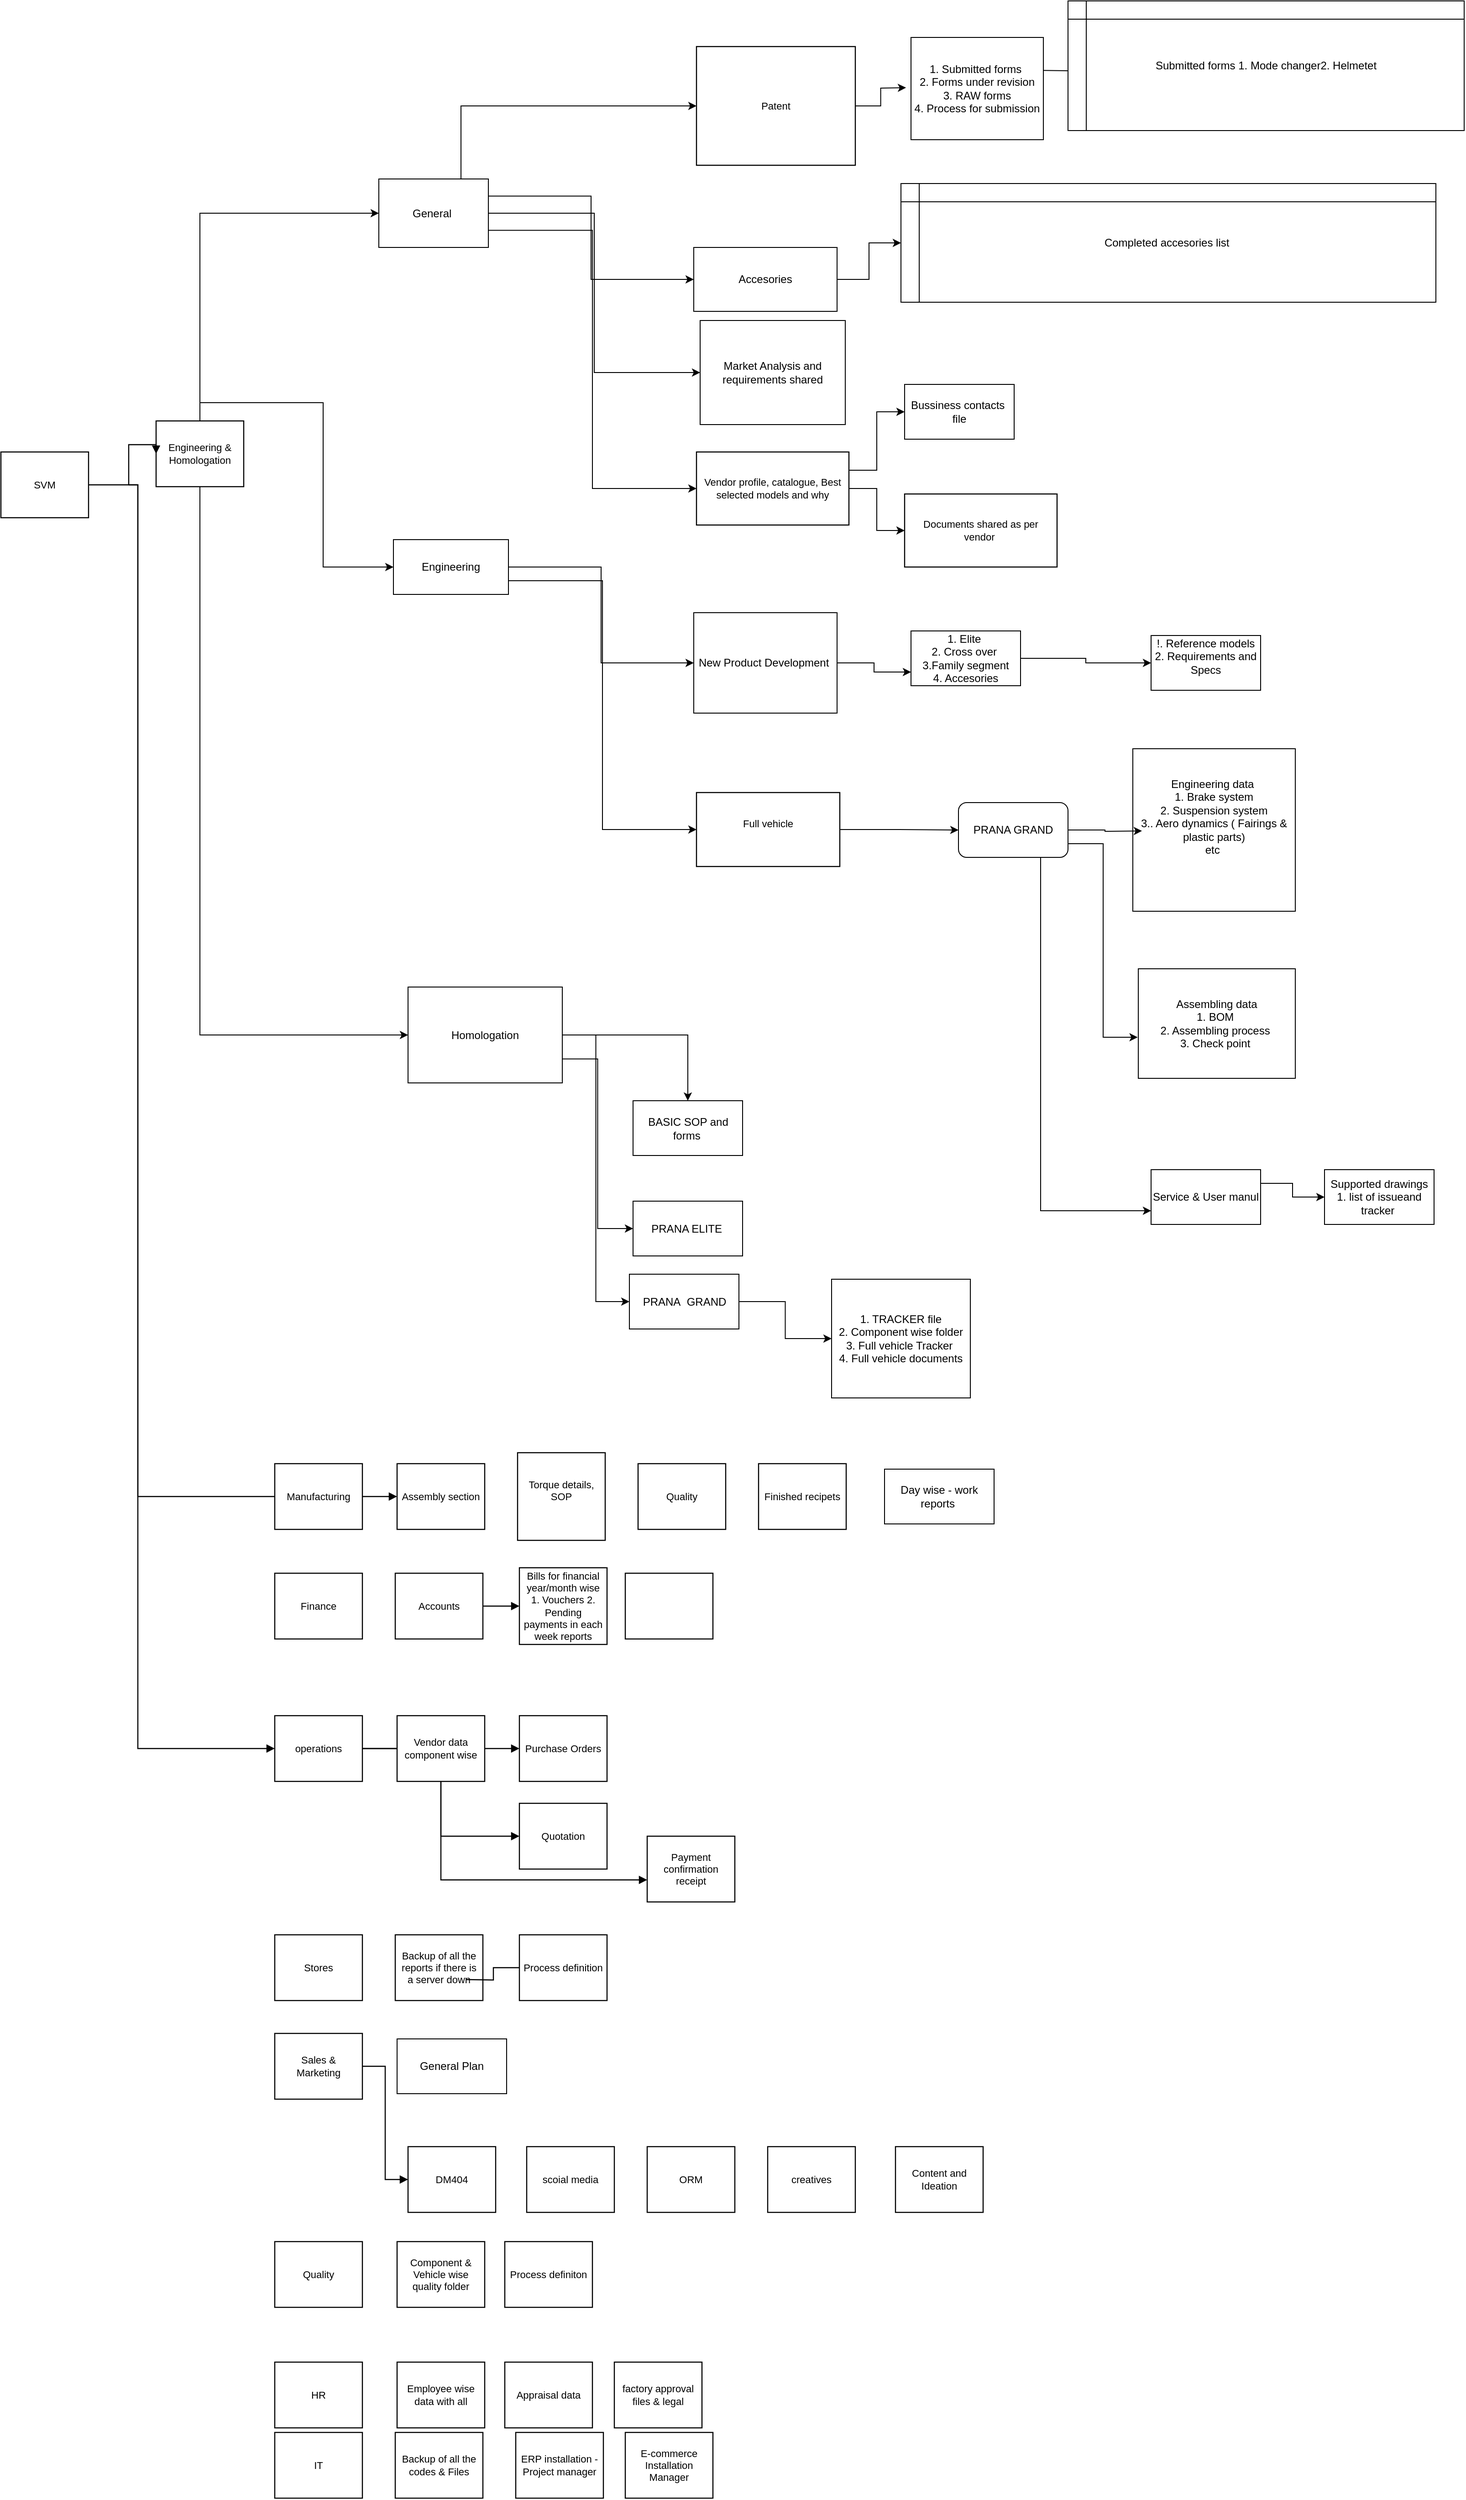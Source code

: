 <mxfile version="12.9.10" type="github" pages="2">
  <diagram id="vx01uoFtrj__LdfE2VaE" name="File tree arrangement ">
    <mxGraphModel dx="2607" dy="2462" grid="1" gridSize="10" guides="1" tooltips="1" connect="1" arrows="1" fold="1" page="1" pageScale="1" pageWidth="827" pageHeight="1169" math="0" shadow="0">
      <root>
        <mxCell id="0" />
        <mxCell id="1" parent="0" />
        <mxCell id="1bapABZ5rgCXsiwJLi8P-3" value="SVM&lt;br&gt;" style="html=1;whiteSpace=wrap;;fontSize=11;fontColor=#000000;spacing=5;strokeOpacity=100;strokeWidth=1.2;" parent="1" vertex="1">
          <mxGeometry x="20" y="144" width="96" height="72" as="geometry" />
        </mxCell>
        <mxCell id="1bapABZ5rgCXsiwJLi8P-94" style="edgeStyle=orthogonalEdgeStyle;rounded=0;orthogonalLoop=1;jettySize=auto;html=1;exitX=0.5;exitY=1;exitDx=0;exitDy=0;entryX=0;entryY=0.5;entryDx=0;entryDy=0;" parent="1" source="1bapABZ5rgCXsiwJLi8P-4" target="1bapABZ5rgCXsiwJLi8P-92" edge="1">
          <mxGeometry relative="1" as="geometry" />
        </mxCell>
        <mxCell id="1bapABZ5rgCXsiwJLi8P-119" style="edgeStyle=orthogonalEdgeStyle;rounded=0;orthogonalLoop=1;jettySize=auto;html=1;exitX=0.25;exitY=0;exitDx=0;exitDy=0;entryX=0;entryY=0.5;entryDx=0;entryDy=0;" parent="1" source="1bapABZ5rgCXsiwJLi8P-4" target="1bapABZ5rgCXsiwJLi8P-116" edge="1">
          <mxGeometry relative="1" as="geometry">
            <mxPoint x="214" y="40" as="targetPoint" />
            <Array as="points">
              <mxPoint x="238" y="110" />
              <mxPoint x="238" y="90" />
              <mxPoint x="373" y="90" />
              <mxPoint x="373" y="270" />
            </Array>
          </mxGeometry>
        </mxCell>
        <mxCell id="1bapABZ5rgCXsiwJLi8P-127" style="edgeStyle=orthogonalEdgeStyle;rounded=0;orthogonalLoop=1;jettySize=auto;html=1;exitX=0.5;exitY=0;exitDx=0;exitDy=0;entryX=0;entryY=0.5;entryDx=0;entryDy=0;" parent="1" source="1bapABZ5rgCXsiwJLi8P-4" target="1bapABZ5rgCXsiwJLi8P-115" edge="1">
          <mxGeometry relative="1" as="geometry" />
        </mxCell>
        <mxCell id="1bapABZ5rgCXsiwJLi8P-4" value="Engineering &amp; Homologation" style="html=1;whiteSpace=wrap;;fontSize=11;fontColor=#000000;spacing=5;strokeOpacity=100;strokeWidth=1.2;" parent="1" vertex="1">
          <mxGeometry x="190" y="110" width="96" height="72" as="geometry" />
        </mxCell>
        <mxCell id="1bapABZ5rgCXsiwJLi8P-5" value="Assembly section" style="html=1;whiteSpace=wrap;;fontSize=11;fontColor=#000000;spacing=5;strokeOpacity=100;strokeWidth=1.2;" parent="1" vertex="1">
          <mxGeometry x="454" y="1252" width="96" height="72" as="geometry" />
        </mxCell>
        <mxCell id="1bapABZ5rgCXsiwJLi8P-6" value="Accounts" style="html=1;whiteSpace=wrap;;fontSize=11;fontColor=#000000;spacing=5;strokeOpacity=100;strokeWidth=1.2;" parent="1" vertex="1">
          <mxGeometry x="452" y="1372" width="96" height="72" as="geometry" />
        </mxCell>
        <mxCell id="1bapABZ5rgCXsiwJLi8P-7" value="operations" style="html=1;whiteSpace=wrap;;fontSize=11;fontColor=#000000;spacing=5;strokeOpacity=100;strokeWidth=1.2;" parent="1" vertex="1">
          <mxGeometry x="320" y="1528" width="96" height="72" as="geometry" />
        </mxCell>
        <mxCell id="1bapABZ5rgCXsiwJLi8P-8" value="Purchase Orders" style="html=1;whiteSpace=wrap;;fontSize=11;fontColor=#000000;spacing=5;strokeOpacity=100;strokeWidth=1.2;" parent="1" vertex="1">
          <mxGeometry x="588" y="1528" width="96" height="72" as="geometry" />
        </mxCell>
        <mxCell id="1bapABZ5rgCXsiwJLi8P-9" value="" style="html=1;jettySize=18;fontSize=11;strokeOpacity=100;strokeWidth=1.2;rounded=1;arcSize=0;edgeStyle=orthogonalEdgeStyle;startArrow=none;endArrow=block;endFill=1;exitX=1.006;exitY=0.5;exitPerimeter=1;entryX=-0.006;entryY=0.5;entryPerimeter=1;" parent="1" source="1bapABZ5rgCXsiwJLi8P-3" target="1bapABZ5rgCXsiwJLi8P-4" edge="1">
          <mxGeometry width="100" height="100" relative="1" as="geometry">
            <Array as="points">
              <mxPoint x="160" y="180" />
              <mxPoint x="160" y="136" />
            </Array>
          </mxGeometry>
        </mxCell>
        <mxCell id="1bapABZ5rgCXsiwJLi8P-10" value="" style="html=1;jettySize=18;fontSize=11;strokeOpacity=100;strokeWidth=1.2;rounded=1;arcSize=0;edgeStyle=elbowEdgeStyle;startArrow=none;endArrow=block;endFill=1;entryX=-0.006;entryY=0.5;entryPerimeter=1;" parent="1" target="1bapABZ5rgCXsiwJLi8P-5" edge="1">
          <mxGeometry width="100" height="100" relative="1" as="geometry">
            <mxPoint x="160" y="180" as="sourcePoint" />
            <Array as="points">
              <mxPoint x="170" y="570" />
            </Array>
          </mxGeometry>
        </mxCell>
        <mxCell id="1bapABZ5rgCXsiwJLi8P-12" value="" style="html=1;jettySize=18;fontSize=11;strokeOpacity=100;strokeWidth=1.2;rounded=1;arcSize=0;edgeStyle=elbowEdgeStyle;startArrow=none;endArrow=block;endFill=1;entryX=-0.006;entryY=0.5;entryPerimeter=1;" parent="1" target="1bapABZ5rgCXsiwJLi8P-7" edge="1">
          <mxGeometry width="100" height="100" relative="1" as="geometry">
            <mxPoint x="160" y="180" as="sourcePoint" />
            <Array as="points">
              <mxPoint x="170" y="210" />
            </Array>
          </mxGeometry>
        </mxCell>
        <mxCell id="1bapABZ5rgCXsiwJLi8P-13" value="Quotation" style="html=1;whiteSpace=wrap;;fontSize=11;fontColor=#000000;spacing=5;strokeOpacity=100;strokeWidth=1.2;" parent="1" vertex="1">
          <mxGeometry x="588" y="1624" width="96" height="72" as="geometry" />
        </mxCell>
        <mxCell id="1bapABZ5rgCXsiwJLi8P-14" value="Payment confirmation receipt" style="html=1;whiteSpace=wrap;;fontSize=11;fontColor=#000000;spacing=5;strokeOpacity=100;strokeWidth=1.2;" parent="1" vertex="1">
          <mxGeometry x="728" y="1660" width="96" height="72" as="geometry" />
        </mxCell>
        <mxCell id="1bapABZ5rgCXsiwJLi8P-15" value="Bills for financial year/month wise 1. Vouchers 2. Pending payments in each week reports" style="html=1;whiteSpace=wrap;;fontSize=11;fontColor=#000000;spacing=5;strokeOpacity=100;strokeWidth=1.2;" parent="1" vertex="1">
          <mxGeometry x="588" y="1366" width="96" height="84" as="geometry" />
        </mxCell>
        <mxCell id="1bapABZ5rgCXsiwJLi8P-16" value="" style="html=1;jettySize=18;fontSize=11;strokeOpacity=100;strokeWidth=1.2;rounded=1;arcSize=0;edgeStyle=orthogonalEdgeStyle;startArrow=none;endArrow=block;endFill=1;exitX=1.006;exitY=0.5;exitPerimeter=1;entryX=-0.006;entryY=0.5;entryPerimeter=1;" parent="1" source="1bapABZ5rgCXsiwJLi8P-6" target="1bapABZ5rgCXsiwJLi8P-15" edge="1">
          <mxGeometry width="100" height="100" relative="1" as="geometry" />
        </mxCell>
        <mxCell id="1bapABZ5rgCXsiwJLi8P-17" value="" style="html=1;jettySize=18;fontSize=11;strokeOpacity=100;strokeWidth=1.2;rounded=1;arcSize=0;edgeStyle=orthogonalEdgeStyle;startArrow=none;endArrow=block;endFill=1;exitX=1.006;exitY=0.5;exitPerimeter=1;entryX=-0.006;entryY=0.5;entryPerimeter=1;" parent="1" source="1bapABZ5rgCXsiwJLi8P-7" target="1bapABZ5rgCXsiwJLi8P-8" edge="1">
          <mxGeometry width="100" height="100" relative="1" as="geometry" />
        </mxCell>
        <mxCell id="1bapABZ5rgCXsiwJLi8P-18" value="" style="html=1;jettySize=18;fontSize=11;strokeOpacity=100;strokeWidth=1.2;rounded=1;arcSize=0;edgeStyle=orthogonalEdgeStyle;startArrow=none;endArrow=block;endFill=1;exitX=1.006;exitY=0.5;exitPerimeter=1;entryX=-0.006;entryY=0.5;entryPerimeter=1;" parent="1" source="1bapABZ5rgCXsiwJLi8P-7" target="1bapABZ5rgCXsiwJLi8P-13" edge="1">
          <mxGeometry width="100" height="100" relative="1" as="geometry" />
        </mxCell>
        <mxCell id="1bapABZ5rgCXsiwJLi8P-19" value="" style="html=1;jettySize=18;fontSize=11;strokeOpacity=100;strokeWidth=1.2;rounded=1;arcSize=0;edgeStyle=orthogonalEdgeStyle;startArrow=none;endArrow=block;endFill=1;exitX=0.5;exitY=1.008;exitPerimeter=1;entryX=-0.006;entryY=0.667;entryPerimeter=1;" parent="1" source="1bapABZ5rgCXsiwJLi8P-20" target="1bapABZ5rgCXsiwJLi8P-14" edge="1">
          <mxGeometry width="100" height="100" relative="1" as="geometry" />
        </mxCell>
        <mxCell id="1bapABZ5rgCXsiwJLi8P-20" value="Vendor data component wise" style="html=1;whiteSpace=wrap;;fontSize=11;fontColor=#000000;spacing=5;strokeOpacity=100;strokeWidth=1.2;" parent="1" vertex="1">
          <mxGeometry x="454" y="1528" width="96" height="72" as="geometry" />
        </mxCell>
        <mxCell id="1bapABZ5rgCXsiwJLi8P-21" value="Torque details,&#xa;SOP &#xa;" style="html=1;whiteSpace=wrap;;fontSize=11;fontColor=#000000;spacing=5;strokeOpacity=100;strokeWidth=1.2;" parent="1" vertex="1">
          <mxGeometry x="586" y="1240" width="96" height="96" as="geometry" />
        </mxCell>
        <mxCell id="1bapABZ5rgCXsiwJLi8P-22" value="Quality" style="html=1;whiteSpace=wrap;;fontSize=11;fontColor=#000000;spacing=5;strokeOpacity=100;strokeWidth=1.2;" parent="1" vertex="1">
          <mxGeometry x="718" y="1252" width="96" height="72" as="geometry" />
        </mxCell>
        <mxCell id="1bapABZ5rgCXsiwJLi8P-24" value="Finished recipets " style="html=1;whiteSpace=wrap;;fontSize=11;fontColor=#000000;spacing=5;strokeOpacity=100;strokeWidth=1.2;" parent="1" vertex="1">
          <mxGeometry x="850" y="1252" width="96" height="72" as="geometry" />
        </mxCell>
        <mxCell id="1bapABZ5rgCXsiwJLi8P-151" style="edgeStyle=orthogonalEdgeStyle;rounded=0;orthogonalLoop=1;jettySize=auto;html=1;exitX=1;exitY=0.5;exitDx=0;exitDy=0;entryX=0;entryY=0.5;entryDx=0;entryDy=0;" parent="1" source="1bapABZ5rgCXsiwJLi8P-25" target="1bapABZ5rgCXsiwJLi8P-150" edge="1">
          <mxGeometry relative="1" as="geometry" />
        </mxCell>
        <mxCell id="1bapABZ5rgCXsiwJLi8P-25" value="Full vehicle&lt;br&gt;&lt;br&gt;" style="html=1;whiteSpace=wrap;;fontSize=11;fontColor=#000000;spacing=5;strokeOpacity=100;strokeWidth=1.2;" parent="1" vertex="1">
          <mxGeometry x="782" y="517" width="157" height="81" as="geometry" />
        </mxCell>
        <mxCell id="1bapABZ5rgCXsiwJLi8P-96" value="" style="edgeStyle=orthogonalEdgeStyle;rounded=0;orthogonalLoop=1;jettySize=auto;html=1;" parent="1" source="1bapABZ5rgCXsiwJLi8P-28" target="1bapABZ5rgCXsiwJLi8P-95" edge="1">
          <mxGeometry relative="1" as="geometry" />
        </mxCell>
        <mxCell id="1bapABZ5rgCXsiwJLi8P-129" style="edgeStyle=orthogonalEdgeStyle;rounded=0;orthogonalLoop=1;jettySize=auto;html=1;exitX=1;exitY=0.25;exitDx=0;exitDy=0;entryX=0;entryY=0.5;entryDx=0;entryDy=0;" parent="1" source="1bapABZ5rgCXsiwJLi8P-28" target="1bapABZ5rgCXsiwJLi8P-103" edge="1">
          <mxGeometry relative="1" as="geometry" />
        </mxCell>
        <mxCell id="1bapABZ5rgCXsiwJLi8P-28" value="Vendor profile, catalogue, Best selected models and why" style="html=1;whiteSpace=wrap;;fontSize=11;fontColor=#000000;spacing=5;strokeOpacity=100;strokeWidth=1.2;" parent="1" vertex="1">
          <mxGeometry x="782" y="144" width="167" height="80" as="geometry" />
        </mxCell>
        <mxCell id="1bapABZ5rgCXsiwJLi8P-95" value="Documents shared as per vendor&amp;nbsp;&lt;br&gt;" style="html=1;whiteSpace=wrap;;fontSize=11;fontColor=#000000;spacing=5;strokeOpacity=100;strokeWidth=1.2;" parent="1" vertex="1">
          <mxGeometry x="1010" y="190" width="167" height="80" as="geometry" />
        </mxCell>
        <mxCell id="1bapABZ5rgCXsiwJLi8P-34" value="Manufacturing " style="html=1;whiteSpace=wrap;;fontSize=11;fontColor=#000000;spacing=5;strokeOpacity=100;strokeWidth=1.2;" parent="1" vertex="1">
          <mxGeometry x="320" y="1252" width="96" height="72" as="geometry" />
        </mxCell>
        <mxCell id="1bapABZ5rgCXsiwJLi8P-35" value="Sales &amp; Marketing  " style="html=1;whiteSpace=wrap;;fontSize=11;fontColor=#000000;spacing=5;strokeOpacity=100;strokeWidth=1.2;" parent="1" vertex="1">
          <mxGeometry x="320" y="1876" width="96" height="72" as="geometry" />
        </mxCell>
        <mxCell id="1bapABZ5rgCXsiwJLi8P-36" value="DM404" style="html=1;whiteSpace=wrap;;fontSize=11;fontColor=#000000;spacing=5;strokeOpacity=100;strokeWidth=1.2;" parent="1" vertex="1">
          <mxGeometry x="466" y="2000" width="96" height="72" as="geometry" />
        </mxCell>
        <mxCell id="1bapABZ5rgCXsiwJLi8P-37" value="scoial media" style="html=1;whiteSpace=wrap;;fontSize=11;fontColor=#000000;spacing=5;strokeOpacity=100;strokeWidth=1.2;" parent="1" vertex="1">
          <mxGeometry x="596" y="2000" width="96" height="72" as="geometry" />
        </mxCell>
        <mxCell id="1bapABZ5rgCXsiwJLi8P-38" value="ORM" style="html=1;whiteSpace=wrap;;fontSize=11;fontColor=#000000;spacing=5;strokeOpacity=100;strokeWidth=1.2;" parent="1" vertex="1">
          <mxGeometry x="728" y="2000" width="96" height="72" as="geometry" />
        </mxCell>
        <mxCell id="1bapABZ5rgCXsiwJLi8P-39" value="creatives" style="html=1;whiteSpace=wrap;;fontSize=11;fontColor=#000000;spacing=5;strokeOpacity=100;strokeWidth=1.2;" parent="1" vertex="1">
          <mxGeometry x="860" y="2000" width="96" height="72" as="geometry" />
        </mxCell>
        <mxCell id="1bapABZ5rgCXsiwJLi8P-76" style="edgeStyle=orthogonalEdgeStyle;rounded=0;orthogonalLoop=1;jettySize=auto;html=1;exitX=1;exitY=0.5;exitDx=0;exitDy=0;entryX=0.028;entryY=0.67;entryDx=0;entryDy=0;entryPerimeter=0;" parent="1" source="1bapABZ5rgCXsiwJLi8P-40" edge="1">
          <mxGeometry relative="1" as="geometry">
            <mxPoint x="1011.56" y="-254.96" as="targetPoint" />
          </mxGeometry>
        </mxCell>
        <mxCell id="1bapABZ5rgCXsiwJLi8P-40" value="Patent " style="html=1;whiteSpace=wrap;;fontSize=11;fontColor=#000000;spacing=5;strokeOpacity=100;strokeWidth=1.2;" parent="1" vertex="1">
          <mxGeometry x="782" y="-300" width="174" height="130" as="geometry" />
        </mxCell>
        <mxCell id="1bapABZ5rgCXsiwJLi8P-44" value="Stores" style="html=1;whiteSpace=wrap;;fontSize=11;fontColor=#000000;spacing=5;strokeOpacity=100;strokeWidth=1.2;" parent="1" vertex="1">
          <mxGeometry x="320" y="1768" width="96" height="72" as="geometry" />
        </mxCell>
        <mxCell id="1bapABZ5rgCXsiwJLi8P-45" value="Backup  of all the reports if there is a server down" style="html=1;whiteSpace=wrap;;fontSize=11;fontColor=#000000;spacing=5;strokeOpacity=100;strokeWidth=1.2;" parent="1" vertex="1">
          <mxGeometry x="452" y="1768" width="96" height="72" as="geometry" />
        </mxCell>
        <mxCell id="1bapABZ5rgCXsiwJLi8P-46" value="" style="html=1;jettySize=18;fontSize=11;strokeOpacity=100;strokeWidth=1.2;rounded=1;arcSize=0;edgeStyle=orthogonalEdgeStyle;startArrow=none;endArrow=none;entryX=-0.006;entryY=0.5;entryPerimeter=1;" parent="1" target="1bapABZ5rgCXsiwJLi8P-47" edge="1">
          <mxGeometry width="100" height="100" relative="1" as="geometry">
            <mxPoint x="530" y="1817" as="sourcePoint" />
          </mxGeometry>
        </mxCell>
        <mxCell id="1bapABZ5rgCXsiwJLi8P-47" value="Process definition " style="html=1;whiteSpace=wrap;;fontSize=11;fontColor=#000000;spacing=5;strokeOpacity=100;strokeWidth=1.2;" parent="1" vertex="1">
          <mxGeometry x="588" y="1768" width="96" height="72" as="geometry" />
        </mxCell>
        <mxCell id="1bapABZ5rgCXsiwJLi8P-48" value="" style="html=1;jettySize=18;fontSize=11;strokeOpacity=100;strokeWidth=1.2;rounded=1;arcSize=0;edgeStyle=orthogonalEdgeStyle;startArrow=none;endArrow=block;endFill=1;exitX=1.006;exitY=0.5;exitPerimeter=1;entryX=-0.006;entryY=0.5;entryPerimeter=1;" parent="1" source="1bapABZ5rgCXsiwJLi8P-35" target="1bapABZ5rgCXsiwJLi8P-36" edge="1">
          <mxGeometry width="100" height="100" relative="1" as="geometry" />
        </mxCell>
        <mxCell id="1bapABZ5rgCXsiwJLi8P-49" value="Quality" style="html=1;whiteSpace=wrap;;fontSize=11;fontColor=#000000;spacing=5;strokeOpacity=100;strokeWidth=1.2;" parent="1" vertex="1">
          <mxGeometry x="320" y="2104" width="96" height="72" as="geometry" />
        </mxCell>
        <mxCell id="1bapABZ5rgCXsiwJLi8P-50" value="Process definiton" style="html=1;whiteSpace=wrap;;fontSize=11;fontColor=#000000;spacing=5;strokeOpacity=100;strokeWidth=1.2;" parent="1" vertex="1">
          <mxGeometry x="572" y="2104" width="96" height="72" as="geometry" />
        </mxCell>
        <mxCell id="1bapABZ5rgCXsiwJLi8P-51" value="Component &amp; Vehicle wise quality folder" style="html=1;whiteSpace=wrap;;fontSize=11;fontColor=#000000;spacing=5;strokeOpacity=100;strokeWidth=1.2;" parent="1" vertex="1">
          <mxGeometry x="454" y="2104" width="96" height="72" as="geometry" />
        </mxCell>
        <mxCell id="1bapABZ5rgCXsiwJLi8P-52" value="" style="html=1;whiteSpace=wrap;;fontSize=11;spacing=5;strokeOpacity=100;strokeWidth=1.2;" parent="1" vertex="1">
          <mxGeometry x="704" y="1372" width="96" height="72" as="geometry" />
        </mxCell>
        <mxCell id="1bapABZ5rgCXsiwJLi8P-53" value="HR" style="html=1;whiteSpace=wrap;;fontSize=11;fontColor=#000000;spacing=5;strokeOpacity=100;strokeWidth=1.2;" parent="1" vertex="1">
          <mxGeometry x="320" y="2236" width="96" height="72" as="geometry" />
        </mxCell>
        <mxCell id="1bapABZ5rgCXsiwJLi8P-54" value="Employee wise data with all " style="html=1;whiteSpace=wrap;;fontSize=11;fontColor=#000000;spacing=5;strokeOpacity=100;strokeWidth=1.2;" parent="1" vertex="1">
          <mxGeometry x="454" y="2236" width="96" height="72" as="geometry" />
        </mxCell>
        <mxCell id="1bapABZ5rgCXsiwJLi8P-55" value="Appraisal data" style="html=1;whiteSpace=wrap;;fontSize=11;fontColor=#000000;spacing=5;strokeOpacity=100;strokeWidth=1.2;" parent="1" vertex="1">
          <mxGeometry x="572" y="2236" width="96" height="72" as="geometry" />
        </mxCell>
        <mxCell id="1bapABZ5rgCXsiwJLi8P-56" value="factory approval files &amp; legal" style="html=1;whiteSpace=wrap;;fontSize=11;fontColor=#000000;spacing=5;strokeOpacity=100;strokeWidth=1.2;" parent="1" vertex="1">
          <mxGeometry x="692" y="2236" width="96" height="72" as="geometry" />
        </mxCell>
        <mxCell id="1bapABZ5rgCXsiwJLi8P-57" value="IT " style="html=1;whiteSpace=wrap;;fontSize=11;fontColor=#000000;spacing=5;strokeOpacity=100;strokeWidth=1.2;" parent="1" vertex="1">
          <mxGeometry x="320" y="2313" width="96" height="72" as="geometry" />
        </mxCell>
        <mxCell id="1bapABZ5rgCXsiwJLi8P-58" value="Backup of all the codes &amp; Files" style="html=1;whiteSpace=wrap;;fontSize=11;fontColor=#000000;spacing=5;strokeOpacity=100;strokeWidth=1.2;" parent="1" vertex="1">
          <mxGeometry x="452" y="2313" width="96" height="72" as="geometry" />
        </mxCell>
        <mxCell id="1bapABZ5rgCXsiwJLi8P-59" value="ERP installation - Project manager" style="html=1;whiteSpace=wrap;;fontSize=11;fontColor=#000000;spacing=5;strokeOpacity=100;strokeWidth=1.2;" parent="1" vertex="1">
          <mxGeometry x="584" y="2313" width="96" height="72" as="geometry" />
        </mxCell>
        <mxCell id="1bapABZ5rgCXsiwJLi8P-60" value="E-commerce Installation Manager" style="html=1;whiteSpace=wrap;;fontSize=11;fontColor=#000000;spacing=5;strokeOpacity=100;strokeWidth=1.2;" parent="1" vertex="1">
          <mxGeometry x="704" y="2313" width="96" height="72" as="geometry" />
        </mxCell>
        <mxCell id="1bapABZ5rgCXsiwJLi8P-61" value="Finance" style="html=1;whiteSpace=wrap;;fontSize=11;fontColor=#000000;spacing=5;strokeOpacity=100;strokeWidth=1.2;" parent="1" vertex="1">
          <mxGeometry x="320" y="1372" width="96" height="72" as="geometry" />
        </mxCell>
        <mxCell id="1bapABZ5rgCXsiwJLi8P-62" value="Content and Ideation" style="html=1;whiteSpace=wrap;;fontSize=11;fontColor=#000000;spacing=5;strokeOpacity=100;strokeWidth=1.2;" parent="1" vertex="1">
          <mxGeometry x="1000" y="2000" width="96" height="72" as="geometry" />
        </mxCell>
        <mxCell id="1bapABZ5rgCXsiwJLi8P-63" value="General Plan" style="rounded=0;whiteSpace=wrap;html=1;" parent="1" vertex="1">
          <mxGeometry x="454" y="1882" width="120" height="60" as="geometry" />
        </mxCell>
        <mxCell id="1bapABZ5rgCXsiwJLi8P-85" style="edgeStyle=orthogonalEdgeStyle;rounded=0;orthogonalLoop=1;jettySize=auto;html=1;exitX=1;exitY=0.5;exitDx=0;exitDy=0;entryX=0;entryY=0.5;entryDx=0;entryDy=0;" parent="1" source="1bapABZ5rgCXsiwJLi8P-65" target="1bapABZ5rgCXsiwJLi8P-84" edge="1">
          <mxGeometry relative="1" as="geometry" />
        </mxCell>
        <mxCell id="1bapABZ5rgCXsiwJLi8P-65" value="Accesories&lt;br&gt;" style="rounded=0;whiteSpace=wrap;html=1;" parent="1" vertex="1">
          <mxGeometry x="779" y="-80" width="157" height="70" as="geometry" />
        </mxCell>
        <mxCell id="1bapABZ5rgCXsiwJLi8P-148" style="edgeStyle=orthogonalEdgeStyle;rounded=0;orthogonalLoop=1;jettySize=auto;html=1;exitX=1;exitY=0.5;exitDx=0;exitDy=0;entryX=0;entryY=0.75;entryDx=0;entryDy=0;" parent="1" source="1bapABZ5rgCXsiwJLi8P-68" target="1bapABZ5rgCXsiwJLi8P-147" edge="1">
          <mxGeometry relative="1" as="geometry" />
        </mxCell>
        <mxCell id="1bapABZ5rgCXsiwJLi8P-68" value="New Product Development&amp;nbsp;&lt;br&gt;" style="rounded=0;whiteSpace=wrap;html=1;" parent="1" vertex="1">
          <mxGeometry x="779" y="320" width="157" height="110" as="geometry" />
        </mxCell>
        <mxCell id="1bapABZ5rgCXsiwJLi8P-80" value="" style="edgeStyle=orthogonalEdgeStyle;rounded=0;orthogonalLoop=1;jettySize=auto;html=1;entryX=0.004;entryY=0.603;entryDx=0;entryDy=0;entryPerimeter=0;" parent="1" edge="1">
          <mxGeometry relative="1" as="geometry">
            <mxPoint x="1152.5" y="-274" as="sourcePoint" />
            <mxPoint x="1225.736" y="-264.374" as="targetPoint" />
          </mxGeometry>
        </mxCell>
        <mxCell id="1bapABZ5rgCXsiwJLi8P-75" value="1. Submitted forms&amp;nbsp;&lt;br&gt;2. Forms under revision&lt;br&gt;3. RAW forms&lt;br&gt;4. Process for submission&lt;br&gt;" style="rounded=0;whiteSpace=wrap;html=1;" parent="1" vertex="1">
          <mxGeometry x="1017" y="-310" width="145" height="112" as="geometry" />
        </mxCell>
        <mxCell id="1bapABZ5rgCXsiwJLi8P-82" value="&lt;span style=&quot;text-align: left&quot;&gt;Submitted forms&amp;nbsp;1. Mode changer2. Helmetet&lt;/span&gt;" style="shape=internalStorage;whiteSpace=wrap;html=1;backgroundOutline=1;" parent="1" vertex="1">
          <mxGeometry x="1189" y="-350" width="434" height="142" as="geometry" />
        </mxCell>
        <mxCell id="1bapABZ5rgCXsiwJLi8P-84" value="Completed accesories list&amp;nbsp;&lt;br&gt;" style="shape=internalStorage;whiteSpace=wrap;html=1;backgroundOutline=1;" parent="1" vertex="1">
          <mxGeometry x="1006" y="-150" width="586" height="130" as="geometry" />
        </mxCell>
        <mxCell id="1bapABZ5rgCXsiwJLi8P-87" value="Assembling data&lt;br&gt;1. BOM&amp;nbsp;&lt;br&gt;2. Assembling process&amp;nbsp;&lt;br&gt;3. Check point&amp;nbsp;&lt;br&gt;" style="rounded=0;whiteSpace=wrap;html=1;" parent="1" vertex="1">
          <mxGeometry x="1266" y="710" width="172" height="120" as="geometry" />
        </mxCell>
        <mxCell id="1bapABZ5rgCXsiwJLi8P-90" value="Engineering data&amp;nbsp;&lt;br&gt;1. Brake system&lt;br&gt;2. Suspension system&lt;br&gt;3.. Aero dynamics ( Fairings &amp;amp; plastic parts)&lt;br&gt;etc&amp;nbsp;&lt;br&gt;&lt;br&gt;&amp;nbsp;" style="whiteSpace=wrap;html=1;aspect=fixed;" parent="1" vertex="1">
          <mxGeometry x="1260" y="469" width="178" height="178" as="geometry" />
        </mxCell>
        <mxCell id="1bapABZ5rgCXsiwJLi8P-97" style="edgeStyle=orthogonalEdgeStyle;rounded=0;orthogonalLoop=1;jettySize=auto;html=1;entryX=0;entryY=0.5;entryDx=0;entryDy=0;" parent="1" source="1bapABZ5rgCXsiwJLi8P-92" target="1bapABZ5rgCXsiwJLi8P-108" edge="1">
          <mxGeometry relative="1" as="geometry">
            <mxPoint x="1002.5" y="980" as="targetPoint" />
          </mxGeometry>
        </mxCell>
        <mxCell id="1bapABZ5rgCXsiwJLi8P-109" style="edgeStyle=orthogonalEdgeStyle;rounded=0;orthogonalLoop=1;jettySize=auto;html=1;" parent="1" source="1bapABZ5rgCXsiwJLi8P-92" target="1bapABZ5rgCXsiwJLi8P-110" edge="1">
          <mxGeometry relative="1" as="geometry">
            <mxPoint x="914.5" y="964.5" as="targetPoint" />
          </mxGeometry>
        </mxCell>
        <mxCell id="1bapABZ5rgCXsiwJLi8P-111" style="edgeStyle=orthogonalEdgeStyle;rounded=0;orthogonalLoop=1;jettySize=auto;html=1;exitX=1;exitY=0.75;exitDx=0;exitDy=0;entryX=0;entryY=0.5;entryDx=0;entryDy=0;" parent="1" source="1bapABZ5rgCXsiwJLi8P-92" target="1bapABZ5rgCXsiwJLi8P-112" edge="1">
          <mxGeometry relative="1" as="geometry">
            <mxPoint x="674.5" y="954.5" as="targetPoint" />
          </mxGeometry>
        </mxCell>
        <mxCell id="1bapABZ5rgCXsiwJLi8P-92" value="Homologation" style="rounded=0;whiteSpace=wrap;html=1;" parent="1" vertex="1">
          <mxGeometry x="466" y="730" width="169" height="105" as="geometry" />
        </mxCell>
        <mxCell id="1bapABZ5rgCXsiwJLi8P-100" value="Market Analysis and requirements shared&lt;br&gt;" style="rounded=0;whiteSpace=wrap;html=1;" parent="1" vertex="1">
          <mxGeometry x="786" width="159" height="114" as="geometry" />
        </mxCell>
        <mxCell id="1bapABZ5rgCXsiwJLi8P-103" value="Bussiness contacts&amp;nbsp; file&lt;br&gt;" style="rounded=0;whiteSpace=wrap;html=1;" parent="1" vertex="1">
          <mxGeometry x="1010" y="70" width="120" height="60" as="geometry" />
        </mxCell>
        <mxCell id="1bapABZ5rgCXsiwJLi8P-106" value="!. Reference models&lt;br&gt;2. Requirements and Specs&lt;br&gt;&lt;br&gt;" style="rounded=0;whiteSpace=wrap;html=1;" parent="1" vertex="1">
          <mxGeometry x="1280" y="345" width="120" height="60" as="geometry" />
        </mxCell>
        <mxCell id="1bapABZ5rgCXsiwJLi8P-107" value="Day wise - work reports&amp;nbsp;&lt;br&gt;" style="rounded=0;whiteSpace=wrap;html=1;" parent="1" vertex="1">
          <mxGeometry x="988" y="1258" width="120" height="60" as="geometry" />
        </mxCell>
        <mxCell id="1bapABZ5rgCXsiwJLi8P-136" style="edgeStyle=orthogonalEdgeStyle;rounded=0;orthogonalLoop=1;jettySize=auto;html=1;exitX=1;exitY=0.5;exitDx=0;exitDy=0;entryX=0;entryY=0.5;entryDx=0;entryDy=0;" parent="1" source="1bapABZ5rgCXsiwJLi8P-108" target="1bapABZ5rgCXsiwJLi8P-113" edge="1">
          <mxGeometry relative="1" as="geometry" />
        </mxCell>
        <mxCell id="1bapABZ5rgCXsiwJLi8P-108" value="PRANA&amp;nbsp; GRAND&lt;br&gt;" style="rounded=0;whiteSpace=wrap;html=1;" parent="1" vertex="1">
          <mxGeometry x="708.5" y="1044.5" width="120" height="60" as="geometry" />
        </mxCell>
        <mxCell id="1bapABZ5rgCXsiwJLi8P-113" value="1. TRACKER file&lt;br&gt;2. Component wise folder&lt;br&gt;3. Full vehicle Tracker&amp;nbsp;&lt;br&gt;4. Full vehicle documents&lt;br&gt;" style="rounded=0;whiteSpace=wrap;html=1;" parent="1" vertex="1">
          <mxGeometry x="930" y="1050" width="152" height="130" as="geometry" />
        </mxCell>
        <mxCell id="1bapABZ5rgCXsiwJLi8P-110" value="BASIC SOP and forms&amp;nbsp;&lt;br&gt;" style="rounded=0;whiteSpace=wrap;html=1;" parent="1" vertex="1">
          <mxGeometry x="712.5" y="854.5" width="120" height="60" as="geometry" />
        </mxCell>
        <mxCell id="1bapABZ5rgCXsiwJLi8P-112" value="PRANA ELITE&amp;nbsp;" style="rounded=0;whiteSpace=wrap;html=1;" parent="1" vertex="1">
          <mxGeometry x="712.5" y="964.5" width="120" height="60" as="geometry" />
        </mxCell>
        <mxCell id="1bapABZ5rgCXsiwJLi8P-117" style="edgeStyle=orthogonalEdgeStyle;rounded=0;orthogonalLoop=1;jettySize=auto;html=1;exitX=0.75;exitY=0;exitDx=0;exitDy=0;entryX=0;entryY=0.5;entryDx=0;entryDy=0;" parent="1" source="1bapABZ5rgCXsiwJLi8P-115" target="1bapABZ5rgCXsiwJLi8P-40" edge="1">
          <mxGeometry relative="1" as="geometry" />
        </mxCell>
        <mxCell id="1bapABZ5rgCXsiwJLi8P-124" style="edgeStyle=orthogonalEdgeStyle;rounded=0;orthogonalLoop=1;jettySize=auto;html=1;exitX=1;exitY=0.25;exitDx=0;exitDy=0;entryX=0;entryY=0.5;entryDx=0;entryDy=0;" parent="1" source="1bapABZ5rgCXsiwJLi8P-115" target="1bapABZ5rgCXsiwJLi8P-65" edge="1">
          <mxGeometry relative="1" as="geometry" />
        </mxCell>
        <mxCell id="1bapABZ5rgCXsiwJLi8P-125" style="edgeStyle=orthogonalEdgeStyle;rounded=0;orthogonalLoop=1;jettySize=auto;html=1;exitX=1;exitY=0.5;exitDx=0;exitDy=0;entryX=0;entryY=0.5;entryDx=0;entryDy=0;" parent="1" source="1bapABZ5rgCXsiwJLi8P-115" target="1bapABZ5rgCXsiwJLi8P-100" edge="1">
          <mxGeometry relative="1" as="geometry" />
        </mxCell>
        <mxCell id="1bapABZ5rgCXsiwJLi8P-126" style="edgeStyle=orthogonalEdgeStyle;rounded=0;orthogonalLoop=1;jettySize=auto;html=1;exitX=1;exitY=0.75;exitDx=0;exitDy=0;entryX=0;entryY=0.5;entryDx=0;entryDy=0;" parent="1" source="1bapABZ5rgCXsiwJLi8P-115" target="1bapABZ5rgCXsiwJLi8P-28" edge="1">
          <mxGeometry relative="1" as="geometry" />
        </mxCell>
        <mxCell id="1bapABZ5rgCXsiwJLi8P-115" value="General&amp;nbsp;&lt;br&gt;" style="rounded=0;whiteSpace=wrap;html=1;" parent="1" vertex="1">
          <mxGeometry x="434" y="-155" width="120" height="75" as="geometry" />
        </mxCell>
        <mxCell id="1bapABZ5rgCXsiwJLi8P-123" style="edgeStyle=orthogonalEdgeStyle;rounded=0;orthogonalLoop=1;jettySize=auto;html=1;exitX=1;exitY=0.5;exitDx=0;exitDy=0;entryX=0;entryY=0.5;entryDx=0;entryDy=0;" parent="1" source="1bapABZ5rgCXsiwJLi8P-116" target="1bapABZ5rgCXsiwJLi8P-68" edge="1">
          <mxGeometry relative="1" as="geometry" />
        </mxCell>
        <mxCell id="1bapABZ5rgCXsiwJLi8P-137" style="edgeStyle=orthogonalEdgeStyle;rounded=0;orthogonalLoop=1;jettySize=auto;html=1;exitX=1;exitY=0.75;exitDx=0;exitDy=0;entryX=0;entryY=0.5;entryDx=0;entryDy=0;" parent="1" source="1bapABZ5rgCXsiwJLi8P-116" target="1bapABZ5rgCXsiwJLi8P-25" edge="1">
          <mxGeometry relative="1" as="geometry" />
        </mxCell>
        <mxCell id="1bapABZ5rgCXsiwJLi8P-116" value="Engineering&lt;br&gt;" style="rounded=0;whiteSpace=wrap;html=1;" parent="1" vertex="1">
          <mxGeometry x="450" y="240" width="126" height="60" as="geometry" />
        </mxCell>
        <mxCell id="1bapABZ5rgCXsiwJLi8P-149" style="edgeStyle=orthogonalEdgeStyle;rounded=0;orthogonalLoop=1;jettySize=auto;html=1;exitX=1;exitY=0.5;exitDx=0;exitDy=0;entryX=0;entryY=0.5;entryDx=0;entryDy=0;" parent="1" source="1bapABZ5rgCXsiwJLi8P-147" target="1bapABZ5rgCXsiwJLi8P-106" edge="1">
          <mxGeometry relative="1" as="geometry" />
        </mxCell>
        <mxCell id="1bapABZ5rgCXsiwJLi8P-147" value="&lt;span style=&quot;white-space: normal&quot;&gt;1. Elite&amp;nbsp;&lt;/span&gt;&lt;br style=&quot;white-space: normal&quot;&gt;&lt;span style=&quot;white-space: normal&quot;&gt;2. Cross over&amp;nbsp;&lt;/span&gt;&lt;br style=&quot;white-space: normal&quot;&gt;&lt;span style=&quot;white-space: normal&quot;&gt;3.Family segment&lt;/span&gt;&lt;br style=&quot;white-space: normal&quot;&gt;&lt;span style=&quot;white-space: normal&quot;&gt;4. Accesories&lt;/span&gt;" style="rounded=0;whiteSpace=wrap;html=1;" parent="1" vertex="1">
          <mxGeometry x="1017" y="340" width="120" height="60" as="geometry" />
        </mxCell>
        <mxCell id="1bapABZ5rgCXsiwJLi8P-152" style="edgeStyle=orthogonalEdgeStyle;rounded=0;orthogonalLoop=1;jettySize=auto;html=1;exitX=1;exitY=0.5;exitDx=0;exitDy=0;" parent="1" source="1bapABZ5rgCXsiwJLi8P-150" edge="1">
          <mxGeometry relative="1" as="geometry">
            <mxPoint x="1270" y="559" as="targetPoint" />
          </mxGeometry>
        </mxCell>
        <mxCell id="1bapABZ5rgCXsiwJLi8P-153" style="edgeStyle=orthogonalEdgeStyle;rounded=0;orthogonalLoop=1;jettySize=auto;html=1;exitX=1;exitY=0.75;exitDx=0;exitDy=0;entryX=-0.004;entryY=0.625;entryDx=0;entryDy=0;entryPerimeter=0;" parent="1" source="1bapABZ5rgCXsiwJLi8P-150" target="1bapABZ5rgCXsiwJLi8P-87" edge="1">
          <mxGeometry relative="1" as="geometry" />
        </mxCell>
        <mxCell id="1bapABZ5rgCXsiwJLi8P-157" style="edgeStyle=orthogonalEdgeStyle;rounded=0;orthogonalLoop=1;jettySize=auto;html=1;exitX=0.75;exitY=1;exitDx=0;exitDy=0;entryX=0;entryY=0.75;entryDx=0;entryDy=0;" parent="1" source="1bapABZ5rgCXsiwJLi8P-150" target="1bapABZ5rgCXsiwJLi8P-155" edge="1">
          <mxGeometry relative="1" as="geometry" />
        </mxCell>
        <mxCell id="1bapABZ5rgCXsiwJLi8P-150" value="PRANA GRAND&lt;br&gt;" style="rounded=1;whiteSpace=wrap;html=1;" parent="1" vertex="1">
          <mxGeometry x="1069" y="528" width="120" height="60" as="geometry" />
        </mxCell>
        <mxCell id="1bapABZ5rgCXsiwJLi8P-159" style="edgeStyle=orthogonalEdgeStyle;rounded=0;orthogonalLoop=1;jettySize=auto;html=1;exitX=1;exitY=0.25;exitDx=0;exitDy=0;entryX=0;entryY=0.5;entryDx=0;entryDy=0;" parent="1" source="1bapABZ5rgCXsiwJLi8P-155" target="1bapABZ5rgCXsiwJLi8P-158" edge="1">
          <mxGeometry relative="1" as="geometry" />
        </mxCell>
        <mxCell id="1bapABZ5rgCXsiwJLi8P-155" value="Service &amp;amp; User manul&lt;br&gt;" style="rounded=0;whiteSpace=wrap;html=1;" parent="1" vertex="1">
          <mxGeometry x="1280" y="930" width="120" height="60" as="geometry" />
        </mxCell>
        <mxCell id="1bapABZ5rgCXsiwJLi8P-158" value="Supported drawings&lt;br&gt;1. list of issueand tracker&amp;nbsp;&lt;br&gt;" style="rounded=0;whiteSpace=wrap;html=1;" parent="1" vertex="1">
          <mxGeometry x="1470" y="930" width="120" height="60" as="geometry" />
        </mxCell>
      </root>
    </mxGraphModel>
  </diagram>
  <diagram id="man1NpnpAaFhUs7aIVj8" name="Project infinite">
    <mxGraphModel dx="1944" dy="554" grid="1" gridSize="10" guides="1" tooltips="1" connect="1" arrows="1" fold="1" page="1" pageScale="1" pageWidth="827" pageHeight="1169" math="0" shadow="0">
      <root>
        <mxCell id="G-AzVCK63GoCO9ypON8x-0" />
        <mxCell id="G-AzVCK63GoCO9ypON8x-1" parent="G-AzVCK63GoCO9ypON8x-0" />
        <mxCell id="G-AzVCK63GoCO9ypON8x-5" style="edgeStyle=orthogonalEdgeStyle;rounded=0;orthogonalLoop=1;jettySize=auto;html=1;exitX=1;exitY=0.5;exitDx=0;exitDy=0;entryX=0;entryY=0.75;entryDx=0;entryDy=0;" edge="1" parent="G-AzVCK63GoCO9ypON8x-1" source="G-AzVCK63GoCO9ypON8x-2" target="G-AzVCK63GoCO9ypON8x-13">
          <mxGeometry relative="1" as="geometry">
            <mxPoint x="340" y="140.286" as="targetPoint" />
          </mxGeometry>
        </mxCell>
        <mxCell id="G-AzVCK63GoCO9ypON8x-8" style="edgeStyle=orthogonalEdgeStyle;rounded=0;orthogonalLoop=1;jettySize=auto;html=1;exitX=1;exitY=0.75;exitDx=0;exitDy=0;" edge="1" parent="G-AzVCK63GoCO9ypON8x-1" source="G-AzVCK63GoCO9ypON8x-2">
          <mxGeometry relative="1" as="geometry">
            <mxPoint x="480" y="190" as="targetPoint" />
          </mxGeometry>
        </mxCell>
        <mxCell id="G-AzVCK63GoCO9ypON8x-2" value="Vehicle battery pack&amp;nbsp;&lt;br&gt;72v , 60 ah&lt;br&gt;" style="rounded=0;whiteSpace=wrap;html=1;" vertex="1" parent="G-AzVCK63GoCO9ypON8x-1">
          <mxGeometry x="110" y="110" width="120" height="60" as="geometry" />
        </mxCell>
        <mxCell id="G-AzVCK63GoCO9ypON8x-17" value="" style="edgeStyle=orthogonalEdgeStyle;rounded=0;orthogonalLoop=1;jettySize=auto;html=1;entryX=0;entryY=0.25;entryDx=0;entryDy=0;" edge="1" parent="G-AzVCK63GoCO9ypON8x-1" source="G-AzVCK63GoCO9ypON8x-3" target="G-AzVCK63GoCO9ypON8x-14">
          <mxGeometry relative="1" as="geometry">
            <mxPoint x="210" y="380" as="targetPoint" />
          </mxGeometry>
        </mxCell>
        <mxCell id="G-AzVCK63GoCO9ypON8x-3" value="Additional battery pack&lt;br&gt;72v, 60ah&lt;br&gt;" style="rounded=0;whiteSpace=wrap;html=1;" vertex="1" parent="G-AzVCK63GoCO9ypON8x-1">
          <mxGeometry x="100" y="420" width="120" height="60" as="geometry" />
        </mxCell>
        <mxCell id="G-AzVCK63GoCO9ypON8x-4" value="" style="endArrow=none;html=1;exitX=1;exitY=0.25;exitDx=0;exitDy=0;entryX=0;entryY=0.25;entryDx=0;entryDy=0;" edge="1" parent="G-AzVCK63GoCO9ypON8x-1" source="G-AzVCK63GoCO9ypON8x-2" target="G-AzVCK63GoCO9ypON8x-13">
          <mxGeometry width="50" height="50" relative="1" as="geometry">
            <mxPoint x="260" y="260" as="sourcePoint" />
            <mxPoint x="360" y="110" as="targetPoint" />
          </mxGeometry>
        </mxCell>
        <mxCell id="G-AzVCK63GoCO9ypON8x-6" value="+" style="text;html=1;align=center;verticalAlign=middle;resizable=0;points=[];autosize=1;" vertex="1" parent="G-AzVCK63GoCO9ypON8x-1">
          <mxGeometry x="281" y="82" width="20" height="20" as="geometry" />
        </mxCell>
        <mxCell id="G-AzVCK63GoCO9ypON8x-7" value="-" style="text;html=1;align=center;verticalAlign=middle;resizable=0;points=[];autosize=1;" vertex="1" parent="G-AzVCK63GoCO9ypON8x-1">
          <mxGeometry x="281" y="150" width="20" height="20" as="geometry" />
        </mxCell>
        <mxCell id="G-AzVCK63GoCO9ypON8x-9" value="" style="endArrow=classic;startArrow=classic;html=1;entryX=0.838;entryY=0.989;entryDx=0;entryDy=0;entryPerimeter=0;" edge="1" parent="G-AzVCK63GoCO9ypON8x-1" source="G-AzVCK63GoCO9ypON8x-12" target="G-AzVCK63GoCO9ypON8x-2">
          <mxGeometry width="50" height="50" relative="1" as="geometry">
            <mxPoint x="460" y="200" as="sourcePoint" />
            <mxPoint x="210" y="210" as="targetPoint" />
          </mxGeometry>
        </mxCell>
        <mxCell id="G-AzVCK63GoCO9ypON8x-10" value="CAN BUS&amp;nbsp;" style="text;html=1;align=center;verticalAlign=middle;resizable=0;points=[];autosize=1;" vertex="1" parent="G-AzVCK63GoCO9ypON8x-1">
          <mxGeometry x="204" y="198" width="70" height="20" as="geometry" />
        </mxCell>
        <mxCell id="G-AzVCK63GoCO9ypON8x-12" value="GB/T DC fast charger&amp;nbsp;&lt;br&gt;" style="ellipse;whiteSpace=wrap;html=1;" vertex="1" parent="G-AzVCK63GoCO9ypON8x-1">
          <mxGeometry x="420" y="170" width="120" height="80" as="geometry" />
        </mxCell>
        <mxCell id="G-AzVCK63GoCO9ypON8x-13" value="Vehicle inbuilt AC charger&lt;br&gt;" style="rounded=0;whiteSpace=wrap;html=1;" vertex="1" parent="G-AzVCK63GoCO9ypON8x-1">
          <mxGeometry x="430" y="62" width="120" height="60" as="geometry" />
        </mxCell>
        <mxCell id="G-AzVCK63GoCO9ypON8x-19" style="edgeStyle=orthogonalEdgeStyle;rounded=0;orthogonalLoop=1;jettySize=auto;html=1;exitX=1;exitY=0.25;exitDx=0;exitDy=0;entryX=1;entryY=0.5;entryDx=0;entryDy=0;" edge="1" parent="G-AzVCK63GoCO9ypON8x-1" source="G-AzVCK63GoCO9ypON8x-14" target="G-AzVCK63GoCO9ypON8x-13">
          <mxGeometry relative="1" as="geometry">
            <mxPoint x="540" y="394.571" as="targetPoint" />
          </mxGeometry>
        </mxCell>
        <mxCell id="G-AzVCK63GoCO9ypON8x-22" value="1500 W&lt;br&gt;" style="text;html=1;align=center;verticalAlign=middle;resizable=0;points=[];" vertex="1" connectable="0" parent="G-AzVCK63GoCO9ypON8x-19">
          <mxGeometry x="-0.284" y="59" relative="1" as="geometry">
            <mxPoint x="61" y="-59" as="offset" />
          </mxGeometry>
        </mxCell>
        <mxCell id="G-AzVCK63GoCO9ypON8x-24" style="edgeStyle=orthogonalEdgeStyle;rounded=0;orthogonalLoop=1;jettySize=auto;html=1;exitX=1;exitY=0.5;exitDx=0;exitDy=0;entryX=1;entryY=0.25;entryDx=0;entryDy=0;" edge="1" parent="G-AzVCK63GoCO9ypON8x-1" source="G-AzVCK63GoCO9ypON8x-14" target="G-AzVCK63GoCO9ypON8x-13">
          <mxGeometry relative="1" as="geometry" />
        </mxCell>
        <mxCell id="G-AzVCK63GoCO9ypON8x-25" style="edgeStyle=orthogonalEdgeStyle;rounded=0;orthogonalLoop=1;jettySize=auto;html=1;exitX=1;exitY=0.75;exitDx=0;exitDy=0;entryX=1;entryY=0.75;entryDx=0;entryDy=0;" edge="1" parent="G-AzVCK63GoCO9ypON8x-1" source="G-AzVCK63GoCO9ypON8x-14" target="G-AzVCK63GoCO9ypON8x-13">
          <mxGeometry relative="1" as="geometry" />
        </mxCell>
        <mxCell id="G-AzVCK63GoCO9ypON8x-14" value="UPS / inverter&lt;br&gt;" style="rounded=1;whiteSpace=wrap;html=1;" vertex="1" parent="G-AzVCK63GoCO9ypON8x-1">
          <mxGeometry x="270" y="380" width="120" height="60" as="geometry" />
        </mxCell>
        <mxCell id="G-AzVCK63GoCO9ypON8x-20" value="230 V" style="text;html=1;align=center;verticalAlign=middle;resizable=0;points=[];autosize=1;" vertex="1" parent="G-AzVCK63GoCO9ypON8x-1">
          <mxGeometry x="440" y="352" width="50" height="20" as="geometry" />
        </mxCell>
        <mxCell id="G-AzVCK63GoCO9ypON8x-21" value="Input&amp;nbsp;&lt;br&gt;" style="text;html=1;align=center;verticalAlign=middle;resizable=0;points=[];autosize=1;" vertex="1" parent="G-AzVCK63GoCO9ypON8x-1">
          <mxGeometry x="590" y="84" width="50" height="20" as="geometry" />
        </mxCell>
        <mxCell id="G-AzVCK63GoCO9ypON8x-23" value="1500 W&lt;br&gt;" style="text;html=1;align=center;verticalAlign=middle;resizable=0;points=[];autosize=1;" vertex="1" parent="G-AzVCK63GoCO9ypON8x-1">
          <mxGeometry x="335" y="49" width="60" height="20" as="geometry" />
        </mxCell>
        <mxCell id="G-AzVCK63GoCO9ypON8x-27" value="1. Swapable battery -&amp;nbsp;" style="text;html=1;align=center;verticalAlign=middle;resizable=0;points=[];autosize=1;" vertex="1" parent="G-AzVCK63GoCO9ypON8x-1">
          <mxGeometry x="-10" y="510" width="130" height="20" as="geometry" />
        </mxCell>
        <mxCell id="G-AzVCK63GoCO9ypON8x-28" value="Design&amp;nbsp;&lt;br&gt;1. Mounting the battery pack&amp;nbsp;&lt;br&gt;2. Inbuilt the ups and charger to the battery pack&amp;nbsp;&lt;br&gt;&lt;br&gt;Electrical&amp;nbsp;&lt;br&gt;1. Connector deatils without powering off the vehicle&amp;nbsp;&lt;br&gt;" style="text;html=1;align=center;verticalAlign=middle;resizable=0;points=[];autosize=1;" vertex="1" parent="G-AzVCK63GoCO9ypON8x-1">
          <mxGeometry x="-90" y="660" width="300" height="90" as="geometry" />
        </mxCell>
        <mxCell id="G-AzVCK63GoCO9ypON8x-29" value="" style="endArrow=none;dashed=1;html=1;" edge="1" parent="G-AzVCK63GoCO9ypON8x-1">
          <mxGeometry width="50" height="50" relative="1" as="geometry">
            <mxPoint x="50" y="310" as="sourcePoint" />
            <mxPoint x="410" y="310" as="targetPoint" />
          </mxGeometry>
        </mxCell>
        <mxCell id="G-AzVCK63GoCO9ypON8x-30" value="" style="endArrow=none;dashed=1;html=1;" edge="1" parent="G-AzVCK63GoCO9ypON8x-1">
          <mxGeometry width="50" height="50" relative="1" as="geometry">
            <mxPoint x="400" y="590" as="sourcePoint" />
            <mxPoint x="400" y="310" as="targetPoint" />
          </mxGeometry>
        </mxCell>
        <mxCell id="G-AzVCK63GoCO9ypON8x-31" value="" style="endArrow=none;dashed=1;html=1;" edge="1" parent="G-AzVCK63GoCO9ypON8x-1">
          <mxGeometry width="50" height="50" relative="1" as="geometry">
            <mxPoint x="50" y="310" as="sourcePoint" />
            <mxPoint x="50" y="590" as="targetPoint" />
          </mxGeometry>
        </mxCell>
        <mxCell id="G-AzVCK63GoCO9ypON8x-32" value="" style="endArrow=none;dashed=1;html=1;" edge="1" parent="G-AzVCK63GoCO9ypON8x-1">
          <mxGeometry width="50" height="50" relative="1" as="geometry">
            <mxPoint x="150" y="360" as="sourcePoint" />
            <mxPoint x="200" y="310" as="targetPoint" />
          </mxGeometry>
        </mxCell>
        <mxCell id="G-AzVCK63GoCO9ypON8x-33" value="" style="endArrow=none;dashed=1;html=1;" edge="1" parent="G-AzVCK63GoCO9ypON8x-1">
          <mxGeometry width="50" height="50" relative="1" as="geometry">
            <mxPoint x="50" y="590" as="sourcePoint" />
            <mxPoint x="410" y="600" as="targetPoint" />
          </mxGeometry>
        </mxCell>
        <mxCell id="G-AzVCK63GoCO9ypON8x-34" value="" style="endArrow=none;dashed=1;html=1;" edge="1" parent="G-AzVCK63GoCO9ypON8x-1" source="G-AzVCK63GoCO9ypON8x-39">
          <mxGeometry width="50" height="50" relative="1" as="geometry">
            <mxPoint x="410" y="560" as="sourcePoint" />
            <mxPoint x="510" y="560" as="targetPoint" />
          </mxGeometry>
        </mxCell>
        <mxCell id="G-AzVCK63GoCO9ypON8x-35" value="" style="endArrow=none;dashed=1;html=1;" edge="1" parent="G-AzVCK63GoCO9ypON8x-1">
          <mxGeometry width="50" height="50" relative="1" as="geometry">
            <mxPoint x="160" y="530" as="sourcePoint" />
            <mxPoint x="210" y="480" as="targetPoint" />
          </mxGeometry>
        </mxCell>
        <mxCell id="G-AzVCK63GoCO9ypON8x-36" value="" style="endArrow=none;dashed=1;html=1;" edge="1" parent="G-AzVCK63GoCO9ypON8x-1">
          <mxGeometry width="50" height="50" relative="1" as="geometry">
            <mxPoint x="160" y="530" as="sourcePoint" />
            <mxPoint x="210" y="480" as="targetPoint" />
          </mxGeometry>
        </mxCell>
        <mxCell id="G-AzVCK63GoCO9ypON8x-37" value="" style="shape=link;html=1;" edge="1" parent="G-AzVCK63GoCO9ypON8x-1">
          <mxGeometry width="50" height="50" relative="1" as="geometry">
            <mxPoint x="400" y="590" as="sourcePoint" />
            <mxPoint x="510" y="590" as="targetPoint" />
            <Array as="points" />
          </mxGeometry>
        </mxCell>
        <mxCell id="G-AzVCK63GoCO9ypON8x-39" value="Input for the additional battery pack&amp;nbsp;&lt;br&gt;" style="text;html=1;align=center;verticalAlign=middle;resizable=0;points=[];autosize=1;" vertex="1" parent="G-AzVCK63GoCO9ypON8x-1">
          <mxGeometry x="420" y="537" width="210" height="20" as="geometry" />
        </mxCell>
        <mxCell id="G-AzVCK63GoCO9ypON8x-40" value="" style="endArrow=none;dashed=1;html=1;" edge="1" parent="G-AzVCK63GoCO9ypON8x-1" target="G-AzVCK63GoCO9ypON8x-39">
          <mxGeometry width="50" height="50" relative="1" as="geometry">
            <mxPoint x="410" y="560" as="sourcePoint" />
            <mxPoint x="510" y="560" as="targetPoint" />
          </mxGeometry>
        </mxCell>
      </root>
    </mxGraphModel>
  </diagram>
</mxfile>
